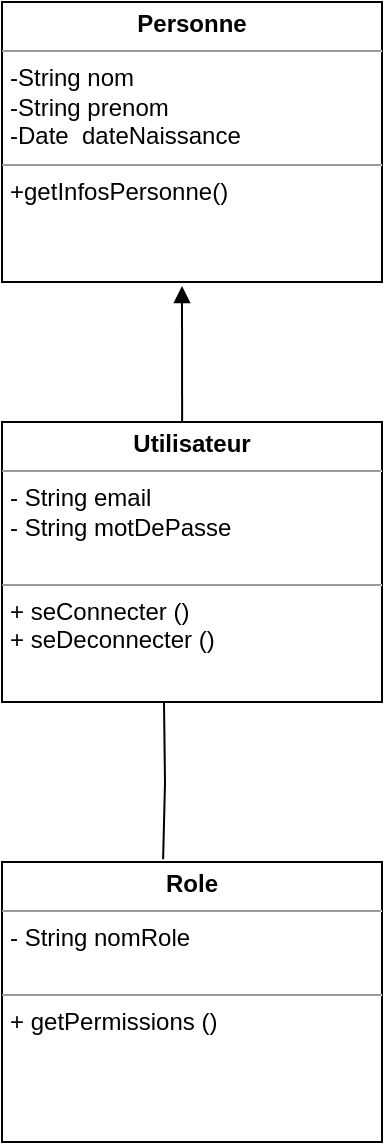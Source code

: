 <mxfile version="26.0.10">
  <diagram name="Page-1" id="c4acf3e9-155e-7222-9cf6-157b1a14988f">
    <mxGraphModel dx="1591" dy="646" grid="1" gridSize="10" guides="1" tooltips="1" connect="1" arrows="1" fold="1" page="1" pageScale="1" pageWidth="850" pageHeight="1100" background="none" math="0" shadow="0">
      <root>
        <mxCell id="0" />
        <mxCell id="1" parent="0" />
        <mxCell id="5d2195bd80daf111-18" value="&lt;p style=&quot;margin:0px;margin-top:4px;text-align:center;&quot;&gt;&lt;b&gt;Personne&lt;/b&gt;&lt;/p&gt;&lt;hr size=&quot;1&quot;&gt;&lt;p style=&quot;margin:0px;margin-left:4px;&quot;&gt;-String nom&lt;br&gt;-String prenom&lt;/p&gt;&lt;p style=&quot;margin:0px;margin-left:4px;&quot;&gt;-Date&amp;nbsp; dateNaissance&lt;/p&gt;&lt;hr size=&quot;1&quot;&gt;&lt;p style=&quot;margin:0px;margin-left:4px;&quot;&gt;+getInfosPersonne()&lt;/p&gt;" style="verticalAlign=top;align=left;overflow=fill;fontSize=12;fontFamily=Helvetica;html=1;rounded=0;shadow=0;comic=0;labelBackgroundColor=none;strokeWidth=1" parent="1" vertex="1">
          <mxGeometry x="320" y="40" width="190" height="140" as="geometry" />
        </mxCell>
        <mxCell id="5d2195bd80daf111-19" value="&lt;p style=&quot;margin:0px;margin-top:4px;text-align:center;&quot;&gt;&lt;b&gt;Utilisateur&lt;/b&gt;&lt;/p&gt;&lt;hr size=&quot;1&quot;&gt;&lt;p style=&quot;margin:0px;margin-left:4px;&quot;&gt;- String email&lt;br&gt;- String motDePasse&lt;/p&gt;&lt;p style=&quot;margin:0px;margin-left:4px;&quot;&gt;&lt;br&gt;&lt;/p&gt;&lt;hr size=&quot;1&quot;&gt;&lt;p style=&quot;margin:0px;margin-left:4px;&quot;&gt;+ seConnecter ()&lt;br&gt;+ seDeconnecter ()&lt;/p&gt;&lt;p style=&quot;margin:0px;margin-left:4px;&quot;&gt;&lt;br&gt;&lt;/p&gt;" style="verticalAlign=top;align=left;overflow=fill;fontSize=12;fontFamily=Helvetica;html=1;rounded=0;shadow=0;comic=0;labelBackgroundColor=none;strokeWidth=1" parent="1" vertex="1">
          <mxGeometry x="320" y="250" width="190" height="140" as="geometry" />
        </mxCell>
        <mxCell id="5d2195bd80daf111-20" value="&lt;p style=&quot;margin:0px;margin-top:4px;text-align:center;&quot;&gt;&lt;b&gt;Role&lt;/b&gt;&lt;/p&gt;&lt;hr size=&quot;1&quot;&gt;&lt;p style=&quot;margin:0px;margin-left:4px;&quot;&gt;- String nomRole&lt;br&gt;&lt;br&gt;&lt;/p&gt;&lt;hr size=&quot;1&quot;&gt;&lt;p style=&quot;margin:0px;margin-left:4px;&quot;&gt;+ getPermissions ()&lt;/p&gt;" style="verticalAlign=top;align=left;overflow=fill;fontSize=12;fontFamily=Helvetica;html=1;rounded=0;shadow=0;comic=0;labelBackgroundColor=none;strokeWidth=1" parent="1" vertex="1">
          <mxGeometry x="320" y="470" width="190" height="140" as="geometry" />
        </mxCell>
        <mxCell id="FW63j_ZsCib_AoE1Cxv--1" value="" style="html=1;verticalAlign=bottom;endArrow=block;curved=0;rounded=0;exitX=0.474;exitY=0;exitDx=0;exitDy=0;exitPerimeter=0;" edge="1" parent="1" source="5d2195bd80daf111-19">
          <mxGeometry x="-0.041" y="100" width="80" relative="1" as="geometry">
            <mxPoint x="405" y="252" as="sourcePoint" />
            <mxPoint x="410" y="182" as="targetPoint" />
            <mxPoint as="offset" />
          </mxGeometry>
        </mxCell>
        <mxCell id="FW63j_ZsCib_AoE1Cxv--2" value="" style="endArrow=none;html=1;edgeStyle=orthogonalEdgeStyle;rounded=0;entryX=0.424;entryY=-0.01;entryDx=0;entryDy=0;entryPerimeter=0;" edge="1" parent="1" target="5d2195bd80daf111-20">
          <mxGeometry relative="1" as="geometry">
            <mxPoint x="401" y="390" as="sourcePoint" />
            <mxPoint x="510" y="240" as="targetPoint" />
          </mxGeometry>
        </mxCell>
      </root>
    </mxGraphModel>
  </diagram>
</mxfile>
